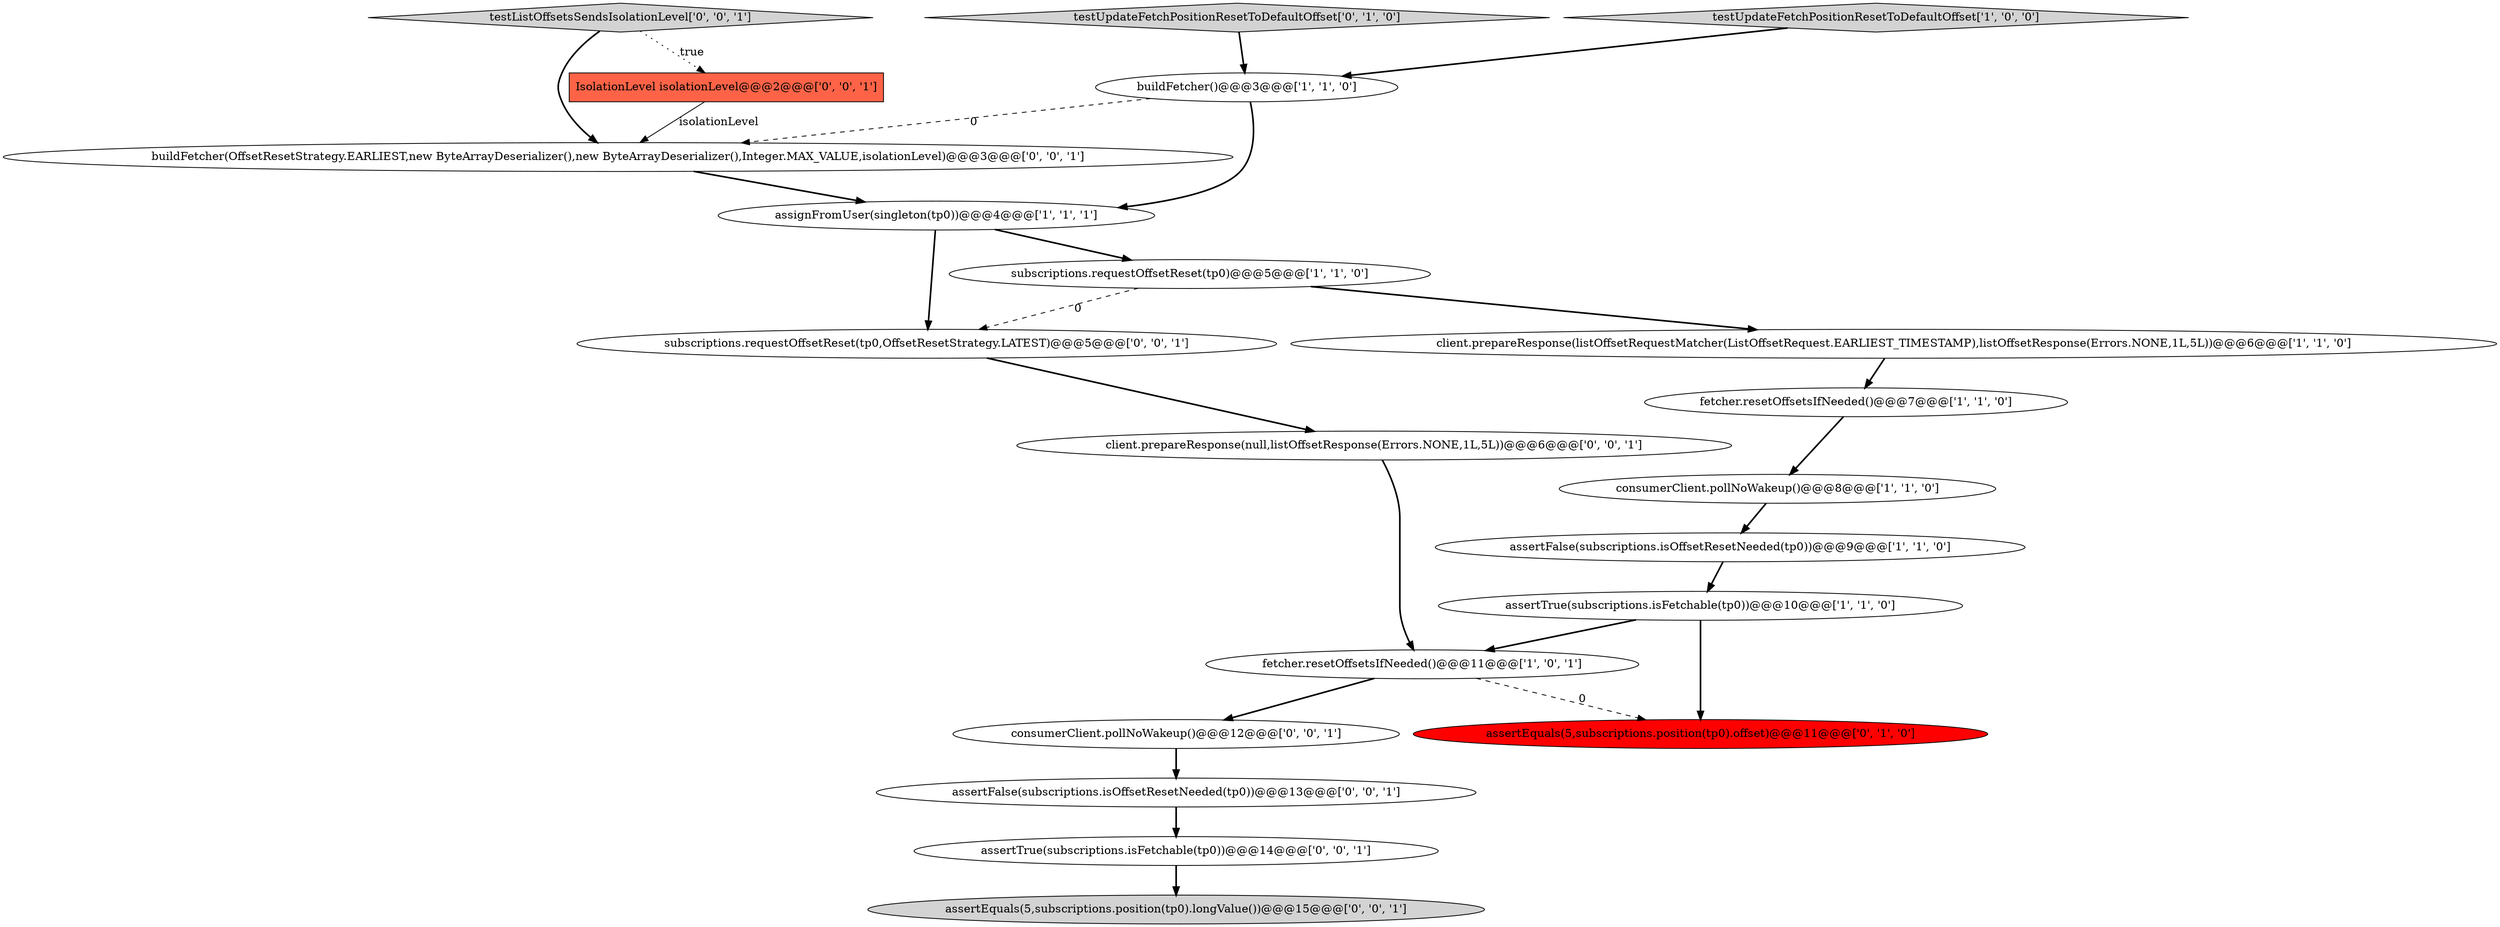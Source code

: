 digraph {
15 [style = filled, label = "client.prepareResponse(null,listOffsetResponse(Errors.NONE,1L,5L))@@@6@@@['0', '0', '1']", fillcolor = white, shape = ellipse image = "AAA0AAABBB3BBB"];
0 [style = filled, label = "assignFromUser(singleton(tp0))@@@4@@@['1', '1', '1']", fillcolor = white, shape = ellipse image = "AAA0AAABBB1BBB"];
11 [style = filled, label = "testUpdateFetchPositionResetToDefaultOffset['0', '1', '0']", fillcolor = lightgray, shape = diamond image = "AAA0AAABBB2BBB"];
18 [style = filled, label = "buildFetcher(OffsetResetStrategy.EARLIEST,new ByteArrayDeserializer(),new ByteArrayDeserializer(),Integer.MAX_VALUE,isolationLevel)@@@3@@@['0', '0', '1']", fillcolor = white, shape = ellipse image = "AAA0AAABBB3BBB"];
19 [style = filled, label = "subscriptions.requestOffsetReset(tp0,OffsetResetStrategy.LATEST)@@@5@@@['0', '0', '1']", fillcolor = white, shape = ellipse image = "AAA0AAABBB3BBB"];
12 [style = filled, label = "testListOffsetsSendsIsolationLevel['0', '0', '1']", fillcolor = lightgray, shape = diamond image = "AAA0AAABBB3BBB"];
20 [style = filled, label = "consumerClient.pollNoWakeup()@@@12@@@['0', '0', '1']", fillcolor = white, shape = ellipse image = "AAA0AAABBB3BBB"];
13 [style = filled, label = "IsolationLevel isolationLevel@@@2@@@['0', '0', '1']", fillcolor = tomato, shape = box image = "AAA0AAABBB3BBB"];
3 [style = filled, label = "assertTrue(subscriptions.isFetchable(tp0))@@@10@@@['1', '1', '0']", fillcolor = white, shape = ellipse image = "AAA0AAABBB1BBB"];
2 [style = filled, label = "testUpdateFetchPositionResetToDefaultOffset['1', '0', '0']", fillcolor = lightgray, shape = diamond image = "AAA0AAABBB1BBB"];
16 [style = filled, label = "assertEquals(5,subscriptions.position(tp0).longValue())@@@15@@@['0', '0', '1']", fillcolor = lightgray, shape = ellipse image = "AAA0AAABBB3BBB"];
7 [style = filled, label = "fetcher.resetOffsetsIfNeeded()@@@7@@@['1', '1', '0']", fillcolor = white, shape = ellipse image = "AAA0AAABBB1BBB"];
17 [style = filled, label = "assertTrue(subscriptions.isFetchable(tp0))@@@14@@@['0', '0', '1']", fillcolor = white, shape = ellipse image = "AAA0AAABBB3BBB"];
5 [style = filled, label = "assertFalse(subscriptions.isOffsetResetNeeded(tp0))@@@9@@@['1', '1', '0']", fillcolor = white, shape = ellipse image = "AAA0AAABBB1BBB"];
14 [style = filled, label = "assertFalse(subscriptions.isOffsetResetNeeded(tp0))@@@13@@@['0', '0', '1']", fillcolor = white, shape = ellipse image = "AAA0AAABBB3BBB"];
6 [style = filled, label = "subscriptions.requestOffsetReset(tp0)@@@5@@@['1', '1', '0']", fillcolor = white, shape = ellipse image = "AAA0AAABBB1BBB"];
9 [style = filled, label = "buildFetcher()@@@3@@@['1', '1', '0']", fillcolor = white, shape = ellipse image = "AAA0AAABBB1BBB"];
1 [style = filled, label = "client.prepareResponse(listOffsetRequestMatcher(ListOffsetRequest.EARLIEST_TIMESTAMP),listOffsetResponse(Errors.NONE,1L,5L))@@@6@@@['1', '1', '0']", fillcolor = white, shape = ellipse image = "AAA0AAABBB1BBB"];
10 [style = filled, label = "assertEquals(5,subscriptions.position(tp0).offset)@@@11@@@['0', '1', '0']", fillcolor = red, shape = ellipse image = "AAA1AAABBB2BBB"];
8 [style = filled, label = "fetcher.resetOffsetsIfNeeded()@@@11@@@['1', '0', '1']", fillcolor = white, shape = ellipse image = "AAA0AAABBB1BBB"];
4 [style = filled, label = "consumerClient.pollNoWakeup()@@@8@@@['1', '1', '0']", fillcolor = white, shape = ellipse image = "AAA0AAABBB1BBB"];
5->3 [style = bold, label=""];
8->10 [style = dashed, label="0"];
9->0 [style = bold, label=""];
0->6 [style = bold, label=""];
0->19 [style = bold, label=""];
9->18 [style = dashed, label="0"];
14->17 [style = bold, label=""];
20->14 [style = bold, label=""];
7->4 [style = bold, label=""];
2->9 [style = bold, label=""];
11->9 [style = bold, label=""];
1->7 [style = bold, label=""];
6->1 [style = bold, label=""];
3->10 [style = bold, label=""];
12->13 [style = dotted, label="true"];
8->20 [style = bold, label=""];
3->8 [style = bold, label=""];
6->19 [style = dashed, label="0"];
12->18 [style = bold, label=""];
19->15 [style = bold, label=""];
4->5 [style = bold, label=""];
18->0 [style = bold, label=""];
15->8 [style = bold, label=""];
17->16 [style = bold, label=""];
13->18 [style = solid, label="isolationLevel"];
}
